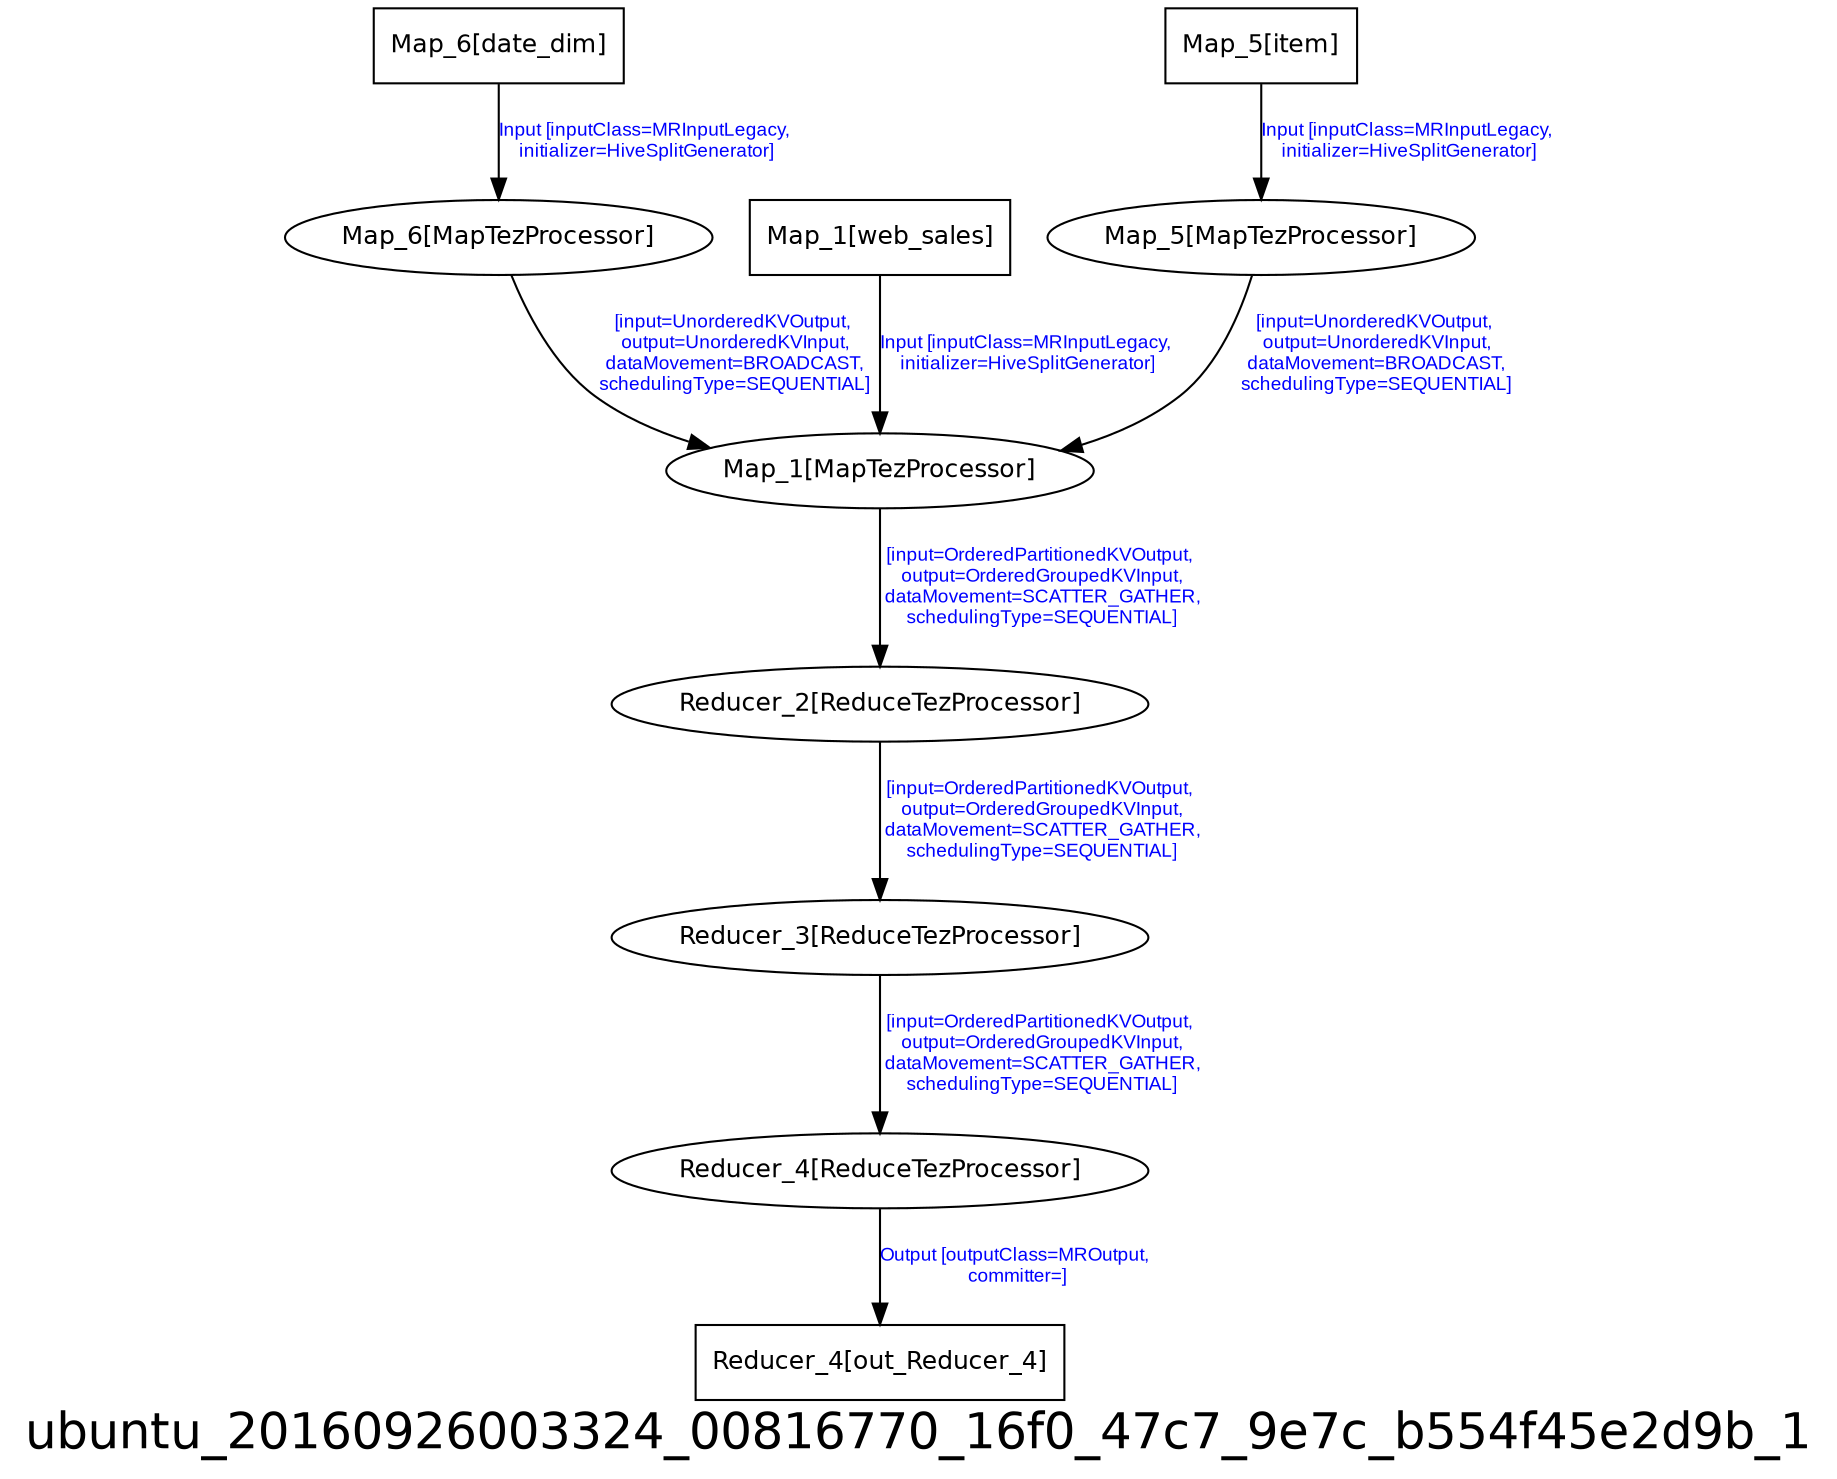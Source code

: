 digraph ubuntu_20160926003324_00816770_16f0_47c7_9e7c_b554f45e2d9b_1 {
graph [ label="ubuntu_20160926003324_00816770_16f0_47c7_9e7c_b554f45e2d9b_1", fontsize=24, fontname=Helvetica];
node [fontsize=12, fontname=Helvetica];
edge [fontsize=9, fontcolor=blue, fontname=Arial];
"ubuntu_20160926003324_00816770_16f0_47c7_9e7c_b554f45e2d9b_1.Map_5" [ label = "Map_5[MapTezProcessor]" ];
"ubuntu_20160926003324_00816770_16f0_47c7_9e7c_b554f45e2d9b_1.Map_5" -> "ubuntu_20160926003324_00816770_16f0_47c7_9e7c_b554f45e2d9b_1.Map_1" [ label = "[input=UnorderedKVOutput,\n output=UnorderedKVInput,\n dataMovement=BROADCAST,\n schedulingType=SEQUENTIAL]" ];
"ubuntu_20160926003324_00816770_16f0_47c7_9e7c_b554f45e2d9b_1.Reducer_4" [ label = "Reducer_4[ReduceTezProcessor]" ];
"ubuntu_20160926003324_00816770_16f0_47c7_9e7c_b554f45e2d9b_1.Reducer_4" -> "ubuntu_20160926003324_00816770_16f0_47c7_9e7c_b554f45e2d9b_1.Reducer_4_out_Reducer_4" [ label = "Output [outputClass=MROutput,\n committer=]" ];
"ubuntu_20160926003324_00816770_16f0_47c7_9e7c_b554f45e2d9b_1.Reducer_3" [ label = "Reducer_3[ReduceTezProcessor]" ];
"ubuntu_20160926003324_00816770_16f0_47c7_9e7c_b554f45e2d9b_1.Reducer_3" -> "ubuntu_20160926003324_00816770_16f0_47c7_9e7c_b554f45e2d9b_1.Reducer_4" [ label = "[input=OrderedPartitionedKVOutput,\n output=OrderedGroupedKVInput,\n dataMovement=SCATTER_GATHER,\n schedulingType=SEQUENTIAL]" ];
"ubuntu_20160926003324_00816770_16f0_47c7_9e7c_b554f45e2d9b_1.Reducer_2" [ label = "Reducer_2[ReduceTezProcessor]" ];
"ubuntu_20160926003324_00816770_16f0_47c7_9e7c_b554f45e2d9b_1.Reducer_2" -> "ubuntu_20160926003324_00816770_16f0_47c7_9e7c_b554f45e2d9b_1.Reducer_3" [ label = "[input=OrderedPartitionedKVOutput,\n output=OrderedGroupedKVInput,\n dataMovement=SCATTER_GATHER,\n schedulingType=SEQUENTIAL]" ];
"ubuntu_20160926003324_00816770_16f0_47c7_9e7c_b554f45e2d9b_1.Map_1" [ label = "Map_1[MapTezProcessor]" ];
"ubuntu_20160926003324_00816770_16f0_47c7_9e7c_b554f45e2d9b_1.Map_1" -> "ubuntu_20160926003324_00816770_16f0_47c7_9e7c_b554f45e2d9b_1.Reducer_2" [ label = "[input=OrderedPartitionedKVOutput,\n output=OrderedGroupedKVInput,\n dataMovement=SCATTER_GATHER,\n schedulingType=SEQUENTIAL]" ];
"ubuntu_20160926003324_00816770_16f0_47c7_9e7c_b554f45e2d9b_1.Map_5_item" [ label = "Map_5[item]", shape = "box" ];
"ubuntu_20160926003324_00816770_16f0_47c7_9e7c_b554f45e2d9b_1.Map_5_item" -> "ubuntu_20160926003324_00816770_16f0_47c7_9e7c_b554f45e2d9b_1.Map_5" [ label = "Input [inputClass=MRInputLegacy,\n initializer=HiveSplitGenerator]" ];
"ubuntu_20160926003324_00816770_16f0_47c7_9e7c_b554f45e2d9b_1.Map_6" [ label = "Map_6[MapTezProcessor]" ];
"ubuntu_20160926003324_00816770_16f0_47c7_9e7c_b554f45e2d9b_1.Map_6" -> "ubuntu_20160926003324_00816770_16f0_47c7_9e7c_b554f45e2d9b_1.Map_1" [ label = "[input=UnorderedKVOutput,\n output=UnorderedKVInput,\n dataMovement=BROADCAST,\n schedulingType=SEQUENTIAL]" ];
"ubuntu_20160926003324_00816770_16f0_47c7_9e7c_b554f45e2d9b_1.Map_1_web_sales" [ label = "Map_1[web_sales]", shape = "box" ];
"ubuntu_20160926003324_00816770_16f0_47c7_9e7c_b554f45e2d9b_1.Map_1_web_sales" -> "ubuntu_20160926003324_00816770_16f0_47c7_9e7c_b554f45e2d9b_1.Map_1" [ label = "Input [inputClass=MRInputLegacy,\n initializer=HiveSplitGenerator]" ];
"ubuntu_20160926003324_00816770_16f0_47c7_9e7c_b554f45e2d9b_1.Reducer_4_out_Reducer_4" [ label = "Reducer_4[out_Reducer_4]", shape = "box" ];
"ubuntu_20160926003324_00816770_16f0_47c7_9e7c_b554f45e2d9b_1.Map_6_date_dim" [ label = "Map_6[date_dim]", shape = "box" ];
"ubuntu_20160926003324_00816770_16f0_47c7_9e7c_b554f45e2d9b_1.Map_6_date_dim" -> "ubuntu_20160926003324_00816770_16f0_47c7_9e7c_b554f45e2d9b_1.Map_6" [ label = "Input [inputClass=MRInputLegacy,\n initializer=HiveSplitGenerator]" ];
}
